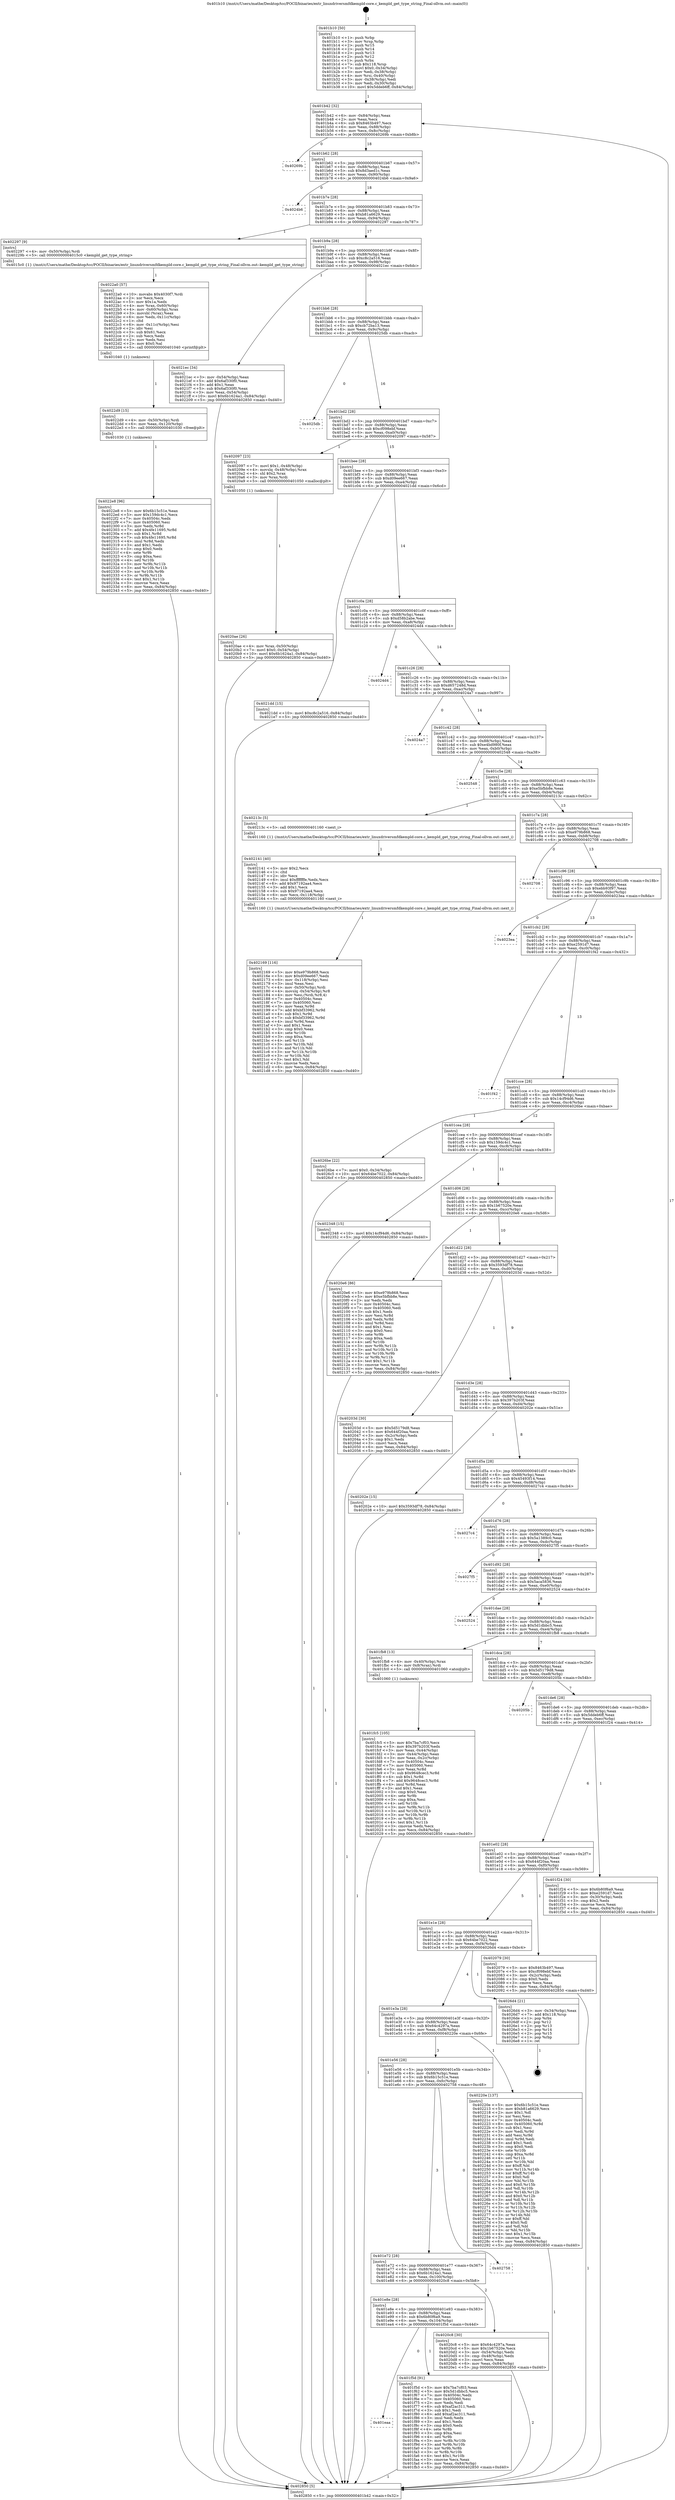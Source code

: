 digraph "0x401b10" {
  label = "0x401b10 (/mnt/c/Users/mathe/Desktop/tcc/POCII/binaries/extr_linuxdriversmfdkempld-core.c_kempld_get_type_string_Final-ollvm.out::main(0))"
  labelloc = "t"
  node[shape=record]

  Entry [label="",width=0.3,height=0.3,shape=circle,fillcolor=black,style=filled]
  "0x401b42" [label="{
     0x401b42 [32]\l
     | [instrs]\l
     &nbsp;&nbsp;0x401b42 \<+6\>: mov -0x84(%rbp),%eax\l
     &nbsp;&nbsp;0x401b48 \<+2\>: mov %eax,%ecx\l
     &nbsp;&nbsp;0x401b4a \<+6\>: sub $0x8463b497,%ecx\l
     &nbsp;&nbsp;0x401b50 \<+6\>: mov %eax,-0x88(%rbp)\l
     &nbsp;&nbsp;0x401b56 \<+6\>: mov %ecx,-0x8c(%rbp)\l
     &nbsp;&nbsp;0x401b5c \<+6\>: je 000000000040269b \<main+0xb8b\>\l
  }"]
  "0x40269b" [label="{
     0x40269b\l
  }", style=dashed]
  "0x401b62" [label="{
     0x401b62 [28]\l
     | [instrs]\l
     &nbsp;&nbsp;0x401b62 \<+5\>: jmp 0000000000401b67 \<main+0x57\>\l
     &nbsp;&nbsp;0x401b67 \<+6\>: mov -0x88(%rbp),%eax\l
     &nbsp;&nbsp;0x401b6d \<+5\>: sub $0x8d3aed1c,%eax\l
     &nbsp;&nbsp;0x401b72 \<+6\>: mov %eax,-0x90(%rbp)\l
     &nbsp;&nbsp;0x401b78 \<+6\>: je 00000000004024b6 \<main+0x9a6\>\l
  }"]
  Exit [label="",width=0.3,height=0.3,shape=circle,fillcolor=black,style=filled,peripheries=2]
  "0x4024b6" [label="{
     0x4024b6\l
  }", style=dashed]
  "0x401b7e" [label="{
     0x401b7e [28]\l
     | [instrs]\l
     &nbsp;&nbsp;0x401b7e \<+5\>: jmp 0000000000401b83 \<main+0x73\>\l
     &nbsp;&nbsp;0x401b83 \<+6\>: mov -0x88(%rbp),%eax\l
     &nbsp;&nbsp;0x401b89 \<+5\>: sub $0xb81a6629,%eax\l
     &nbsp;&nbsp;0x401b8e \<+6\>: mov %eax,-0x94(%rbp)\l
     &nbsp;&nbsp;0x401b94 \<+6\>: je 0000000000402297 \<main+0x787\>\l
  }"]
  "0x4022e8" [label="{
     0x4022e8 [96]\l
     | [instrs]\l
     &nbsp;&nbsp;0x4022e8 \<+5\>: mov $0x6b15c51e,%eax\l
     &nbsp;&nbsp;0x4022ed \<+5\>: mov $0x159dc4c1,%ecx\l
     &nbsp;&nbsp;0x4022f2 \<+7\>: mov 0x40504c,%edx\l
     &nbsp;&nbsp;0x4022f9 \<+7\>: mov 0x405060,%esi\l
     &nbsp;&nbsp;0x402300 \<+3\>: mov %edx,%r8d\l
     &nbsp;&nbsp;0x402303 \<+7\>: add $0x4fe11695,%r8d\l
     &nbsp;&nbsp;0x40230a \<+4\>: sub $0x1,%r8d\l
     &nbsp;&nbsp;0x40230e \<+7\>: sub $0x4fe11695,%r8d\l
     &nbsp;&nbsp;0x402315 \<+4\>: imul %r8d,%edx\l
     &nbsp;&nbsp;0x402319 \<+3\>: and $0x1,%edx\l
     &nbsp;&nbsp;0x40231c \<+3\>: cmp $0x0,%edx\l
     &nbsp;&nbsp;0x40231f \<+4\>: sete %r9b\l
     &nbsp;&nbsp;0x402323 \<+3\>: cmp $0xa,%esi\l
     &nbsp;&nbsp;0x402326 \<+4\>: setl %r10b\l
     &nbsp;&nbsp;0x40232a \<+3\>: mov %r9b,%r11b\l
     &nbsp;&nbsp;0x40232d \<+3\>: and %r10b,%r11b\l
     &nbsp;&nbsp;0x402330 \<+3\>: xor %r10b,%r9b\l
     &nbsp;&nbsp;0x402333 \<+3\>: or %r9b,%r11b\l
     &nbsp;&nbsp;0x402336 \<+4\>: test $0x1,%r11b\l
     &nbsp;&nbsp;0x40233a \<+3\>: cmovne %ecx,%eax\l
     &nbsp;&nbsp;0x40233d \<+6\>: mov %eax,-0x84(%rbp)\l
     &nbsp;&nbsp;0x402343 \<+5\>: jmp 0000000000402850 \<main+0xd40\>\l
  }"]
  "0x402297" [label="{
     0x402297 [9]\l
     | [instrs]\l
     &nbsp;&nbsp;0x402297 \<+4\>: mov -0x50(%rbp),%rdi\l
     &nbsp;&nbsp;0x40229b \<+5\>: call 00000000004015c0 \<kempld_get_type_string\>\l
     | [calls]\l
     &nbsp;&nbsp;0x4015c0 \{1\} (/mnt/c/Users/mathe/Desktop/tcc/POCII/binaries/extr_linuxdriversmfdkempld-core.c_kempld_get_type_string_Final-ollvm.out::kempld_get_type_string)\l
  }"]
  "0x401b9a" [label="{
     0x401b9a [28]\l
     | [instrs]\l
     &nbsp;&nbsp;0x401b9a \<+5\>: jmp 0000000000401b9f \<main+0x8f\>\l
     &nbsp;&nbsp;0x401b9f \<+6\>: mov -0x88(%rbp),%eax\l
     &nbsp;&nbsp;0x401ba5 \<+5\>: sub $0xc8c2a516,%eax\l
     &nbsp;&nbsp;0x401baa \<+6\>: mov %eax,-0x98(%rbp)\l
     &nbsp;&nbsp;0x401bb0 \<+6\>: je 00000000004021ec \<main+0x6dc\>\l
  }"]
  "0x4022d9" [label="{
     0x4022d9 [15]\l
     | [instrs]\l
     &nbsp;&nbsp;0x4022d9 \<+4\>: mov -0x50(%rbp),%rdi\l
     &nbsp;&nbsp;0x4022dd \<+6\>: mov %eax,-0x120(%rbp)\l
     &nbsp;&nbsp;0x4022e3 \<+5\>: call 0000000000401030 \<free@plt\>\l
     | [calls]\l
     &nbsp;&nbsp;0x401030 \{1\} (unknown)\l
  }"]
  "0x4021ec" [label="{
     0x4021ec [34]\l
     | [instrs]\l
     &nbsp;&nbsp;0x4021ec \<+3\>: mov -0x54(%rbp),%eax\l
     &nbsp;&nbsp;0x4021ef \<+5\>: add $0x6af330f0,%eax\l
     &nbsp;&nbsp;0x4021f4 \<+3\>: add $0x1,%eax\l
     &nbsp;&nbsp;0x4021f7 \<+5\>: sub $0x6af330f0,%eax\l
     &nbsp;&nbsp;0x4021fc \<+3\>: mov %eax,-0x54(%rbp)\l
     &nbsp;&nbsp;0x4021ff \<+10\>: movl $0x6b1624a1,-0x84(%rbp)\l
     &nbsp;&nbsp;0x402209 \<+5\>: jmp 0000000000402850 \<main+0xd40\>\l
  }"]
  "0x401bb6" [label="{
     0x401bb6 [28]\l
     | [instrs]\l
     &nbsp;&nbsp;0x401bb6 \<+5\>: jmp 0000000000401bbb \<main+0xab\>\l
     &nbsp;&nbsp;0x401bbb \<+6\>: mov -0x88(%rbp),%eax\l
     &nbsp;&nbsp;0x401bc1 \<+5\>: sub $0xcb72ba13,%eax\l
     &nbsp;&nbsp;0x401bc6 \<+6\>: mov %eax,-0x9c(%rbp)\l
     &nbsp;&nbsp;0x401bcc \<+6\>: je 00000000004025db \<main+0xacb\>\l
  }"]
  "0x4022a0" [label="{
     0x4022a0 [57]\l
     | [instrs]\l
     &nbsp;&nbsp;0x4022a0 \<+10\>: movabs $0x4030f7,%rdi\l
     &nbsp;&nbsp;0x4022aa \<+2\>: xor %ecx,%ecx\l
     &nbsp;&nbsp;0x4022ac \<+5\>: mov $0x1a,%edx\l
     &nbsp;&nbsp;0x4022b1 \<+4\>: mov %rax,-0x60(%rbp)\l
     &nbsp;&nbsp;0x4022b5 \<+4\>: mov -0x60(%rbp),%rax\l
     &nbsp;&nbsp;0x4022b9 \<+3\>: movsbl (%rax),%eax\l
     &nbsp;&nbsp;0x4022bc \<+6\>: mov %edx,-0x11c(%rbp)\l
     &nbsp;&nbsp;0x4022c2 \<+1\>: cltd\l
     &nbsp;&nbsp;0x4022c3 \<+6\>: mov -0x11c(%rbp),%esi\l
     &nbsp;&nbsp;0x4022c9 \<+2\>: idiv %esi\l
     &nbsp;&nbsp;0x4022cb \<+3\>: sub $0x61,%ecx\l
     &nbsp;&nbsp;0x4022ce \<+2\>: sub %ecx,%edx\l
     &nbsp;&nbsp;0x4022d0 \<+2\>: mov %edx,%esi\l
     &nbsp;&nbsp;0x4022d2 \<+2\>: mov $0x0,%al\l
     &nbsp;&nbsp;0x4022d4 \<+5\>: call 0000000000401040 \<printf@plt\>\l
     | [calls]\l
     &nbsp;&nbsp;0x401040 \{1\} (unknown)\l
  }"]
  "0x4025db" [label="{
     0x4025db\l
  }", style=dashed]
  "0x401bd2" [label="{
     0x401bd2 [28]\l
     | [instrs]\l
     &nbsp;&nbsp;0x401bd2 \<+5\>: jmp 0000000000401bd7 \<main+0xc7\>\l
     &nbsp;&nbsp;0x401bd7 \<+6\>: mov -0x88(%rbp),%eax\l
     &nbsp;&nbsp;0x401bdd \<+5\>: sub $0xcf098ebf,%eax\l
     &nbsp;&nbsp;0x401be2 \<+6\>: mov %eax,-0xa0(%rbp)\l
     &nbsp;&nbsp;0x401be8 \<+6\>: je 0000000000402097 \<main+0x587\>\l
  }"]
  "0x402169" [label="{
     0x402169 [116]\l
     | [instrs]\l
     &nbsp;&nbsp;0x402169 \<+5\>: mov $0xe979b868,%ecx\l
     &nbsp;&nbsp;0x40216e \<+5\>: mov $0xd09ee667,%edx\l
     &nbsp;&nbsp;0x402173 \<+6\>: mov -0x118(%rbp),%esi\l
     &nbsp;&nbsp;0x402179 \<+3\>: imul %eax,%esi\l
     &nbsp;&nbsp;0x40217c \<+4\>: mov -0x50(%rbp),%rdi\l
     &nbsp;&nbsp;0x402180 \<+4\>: movslq -0x54(%rbp),%r8\l
     &nbsp;&nbsp;0x402184 \<+4\>: mov %esi,(%rdi,%r8,4)\l
     &nbsp;&nbsp;0x402188 \<+7\>: mov 0x40504c,%eax\l
     &nbsp;&nbsp;0x40218f \<+7\>: mov 0x405060,%esi\l
     &nbsp;&nbsp;0x402196 \<+3\>: mov %eax,%r9d\l
     &nbsp;&nbsp;0x402199 \<+7\>: add $0xbf33962,%r9d\l
     &nbsp;&nbsp;0x4021a0 \<+4\>: sub $0x1,%r9d\l
     &nbsp;&nbsp;0x4021a4 \<+7\>: sub $0xbf33962,%r9d\l
     &nbsp;&nbsp;0x4021ab \<+4\>: imul %r9d,%eax\l
     &nbsp;&nbsp;0x4021af \<+3\>: and $0x1,%eax\l
     &nbsp;&nbsp;0x4021b2 \<+3\>: cmp $0x0,%eax\l
     &nbsp;&nbsp;0x4021b5 \<+4\>: sete %r10b\l
     &nbsp;&nbsp;0x4021b9 \<+3\>: cmp $0xa,%esi\l
     &nbsp;&nbsp;0x4021bc \<+4\>: setl %r11b\l
     &nbsp;&nbsp;0x4021c0 \<+3\>: mov %r10b,%bl\l
     &nbsp;&nbsp;0x4021c3 \<+3\>: and %r11b,%bl\l
     &nbsp;&nbsp;0x4021c6 \<+3\>: xor %r11b,%r10b\l
     &nbsp;&nbsp;0x4021c9 \<+3\>: or %r10b,%bl\l
     &nbsp;&nbsp;0x4021cc \<+3\>: test $0x1,%bl\l
     &nbsp;&nbsp;0x4021cf \<+3\>: cmovne %edx,%ecx\l
     &nbsp;&nbsp;0x4021d2 \<+6\>: mov %ecx,-0x84(%rbp)\l
     &nbsp;&nbsp;0x4021d8 \<+5\>: jmp 0000000000402850 \<main+0xd40\>\l
  }"]
  "0x402097" [label="{
     0x402097 [23]\l
     | [instrs]\l
     &nbsp;&nbsp;0x402097 \<+7\>: movl $0x1,-0x48(%rbp)\l
     &nbsp;&nbsp;0x40209e \<+4\>: movslq -0x48(%rbp),%rax\l
     &nbsp;&nbsp;0x4020a2 \<+4\>: shl $0x2,%rax\l
     &nbsp;&nbsp;0x4020a6 \<+3\>: mov %rax,%rdi\l
     &nbsp;&nbsp;0x4020a9 \<+5\>: call 0000000000401050 \<malloc@plt\>\l
     | [calls]\l
     &nbsp;&nbsp;0x401050 \{1\} (unknown)\l
  }"]
  "0x401bee" [label="{
     0x401bee [28]\l
     | [instrs]\l
     &nbsp;&nbsp;0x401bee \<+5\>: jmp 0000000000401bf3 \<main+0xe3\>\l
     &nbsp;&nbsp;0x401bf3 \<+6\>: mov -0x88(%rbp),%eax\l
     &nbsp;&nbsp;0x401bf9 \<+5\>: sub $0xd09ee667,%eax\l
     &nbsp;&nbsp;0x401bfe \<+6\>: mov %eax,-0xa4(%rbp)\l
     &nbsp;&nbsp;0x401c04 \<+6\>: je 00000000004021dd \<main+0x6cd\>\l
  }"]
  "0x402141" [label="{
     0x402141 [40]\l
     | [instrs]\l
     &nbsp;&nbsp;0x402141 \<+5\>: mov $0x2,%ecx\l
     &nbsp;&nbsp;0x402146 \<+1\>: cltd\l
     &nbsp;&nbsp;0x402147 \<+2\>: idiv %ecx\l
     &nbsp;&nbsp;0x402149 \<+6\>: imul $0xfffffffe,%edx,%ecx\l
     &nbsp;&nbsp;0x40214f \<+6\>: add $0x97192aa4,%ecx\l
     &nbsp;&nbsp;0x402155 \<+3\>: add $0x1,%ecx\l
     &nbsp;&nbsp;0x402158 \<+6\>: sub $0x97192aa4,%ecx\l
     &nbsp;&nbsp;0x40215e \<+6\>: mov %ecx,-0x118(%rbp)\l
     &nbsp;&nbsp;0x402164 \<+5\>: call 0000000000401160 \<next_i\>\l
     | [calls]\l
     &nbsp;&nbsp;0x401160 \{1\} (/mnt/c/Users/mathe/Desktop/tcc/POCII/binaries/extr_linuxdriversmfdkempld-core.c_kempld_get_type_string_Final-ollvm.out::next_i)\l
  }"]
  "0x4021dd" [label="{
     0x4021dd [15]\l
     | [instrs]\l
     &nbsp;&nbsp;0x4021dd \<+10\>: movl $0xc8c2a516,-0x84(%rbp)\l
     &nbsp;&nbsp;0x4021e7 \<+5\>: jmp 0000000000402850 \<main+0xd40\>\l
  }"]
  "0x401c0a" [label="{
     0x401c0a [28]\l
     | [instrs]\l
     &nbsp;&nbsp;0x401c0a \<+5\>: jmp 0000000000401c0f \<main+0xff\>\l
     &nbsp;&nbsp;0x401c0f \<+6\>: mov -0x88(%rbp),%eax\l
     &nbsp;&nbsp;0x401c15 \<+5\>: sub $0xd58b2abe,%eax\l
     &nbsp;&nbsp;0x401c1a \<+6\>: mov %eax,-0xa8(%rbp)\l
     &nbsp;&nbsp;0x401c20 \<+6\>: je 00000000004024d4 \<main+0x9c4\>\l
  }"]
  "0x4020ae" [label="{
     0x4020ae [26]\l
     | [instrs]\l
     &nbsp;&nbsp;0x4020ae \<+4\>: mov %rax,-0x50(%rbp)\l
     &nbsp;&nbsp;0x4020b2 \<+7\>: movl $0x0,-0x54(%rbp)\l
     &nbsp;&nbsp;0x4020b9 \<+10\>: movl $0x6b1624a1,-0x84(%rbp)\l
     &nbsp;&nbsp;0x4020c3 \<+5\>: jmp 0000000000402850 \<main+0xd40\>\l
  }"]
  "0x4024d4" [label="{
     0x4024d4\l
  }", style=dashed]
  "0x401c26" [label="{
     0x401c26 [28]\l
     | [instrs]\l
     &nbsp;&nbsp;0x401c26 \<+5\>: jmp 0000000000401c2b \<main+0x11b\>\l
     &nbsp;&nbsp;0x401c2b \<+6\>: mov -0x88(%rbp),%eax\l
     &nbsp;&nbsp;0x401c31 \<+5\>: sub $0xd657248d,%eax\l
     &nbsp;&nbsp;0x401c36 \<+6\>: mov %eax,-0xac(%rbp)\l
     &nbsp;&nbsp;0x401c3c \<+6\>: je 00000000004024a7 \<main+0x997\>\l
  }"]
  "0x401fc5" [label="{
     0x401fc5 [105]\l
     | [instrs]\l
     &nbsp;&nbsp;0x401fc5 \<+5\>: mov $0x7ba7cf03,%ecx\l
     &nbsp;&nbsp;0x401fca \<+5\>: mov $0x397b203f,%edx\l
     &nbsp;&nbsp;0x401fcf \<+3\>: mov %eax,-0x44(%rbp)\l
     &nbsp;&nbsp;0x401fd2 \<+3\>: mov -0x44(%rbp),%eax\l
     &nbsp;&nbsp;0x401fd5 \<+3\>: mov %eax,-0x2c(%rbp)\l
     &nbsp;&nbsp;0x401fd8 \<+7\>: mov 0x40504c,%eax\l
     &nbsp;&nbsp;0x401fdf \<+7\>: mov 0x405060,%esi\l
     &nbsp;&nbsp;0x401fe6 \<+3\>: mov %eax,%r8d\l
     &nbsp;&nbsp;0x401fe9 \<+7\>: sub $0x9648cec3,%r8d\l
     &nbsp;&nbsp;0x401ff0 \<+4\>: sub $0x1,%r8d\l
     &nbsp;&nbsp;0x401ff4 \<+7\>: add $0x9648cec3,%r8d\l
     &nbsp;&nbsp;0x401ffb \<+4\>: imul %r8d,%eax\l
     &nbsp;&nbsp;0x401fff \<+3\>: and $0x1,%eax\l
     &nbsp;&nbsp;0x402002 \<+3\>: cmp $0x0,%eax\l
     &nbsp;&nbsp;0x402005 \<+4\>: sete %r9b\l
     &nbsp;&nbsp;0x402009 \<+3\>: cmp $0xa,%esi\l
     &nbsp;&nbsp;0x40200c \<+4\>: setl %r10b\l
     &nbsp;&nbsp;0x402010 \<+3\>: mov %r9b,%r11b\l
     &nbsp;&nbsp;0x402013 \<+3\>: and %r10b,%r11b\l
     &nbsp;&nbsp;0x402016 \<+3\>: xor %r10b,%r9b\l
     &nbsp;&nbsp;0x402019 \<+3\>: or %r9b,%r11b\l
     &nbsp;&nbsp;0x40201c \<+4\>: test $0x1,%r11b\l
     &nbsp;&nbsp;0x402020 \<+3\>: cmovne %edx,%ecx\l
     &nbsp;&nbsp;0x402023 \<+6\>: mov %ecx,-0x84(%rbp)\l
     &nbsp;&nbsp;0x402029 \<+5\>: jmp 0000000000402850 \<main+0xd40\>\l
  }"]
  "0x4024a7" [label="{
     0x4024a7\l
  }", style=dashed]
  "0x401c42" [label="{
     0x401c42 [28]\l
     | [instrs]\l
     &nbsp;&nbsp;0x401c42 \<+5\>: jmp 0000000000401c47 \<main+0x137\>\l
     &nbsp;&nbsp;0x401c47 \<+6\>: mov -0x88(%rbp),%eax\l
     &nbsp;&nbsp;0x401c4d \<+5\>: sub $0xe4bd980f,%eax\l
     &nbsp;&nbsp;0x401c52 \<+6\>: mov %eax,-0xb0(%rbp)\l
     &nbsp;&nbsp;0x401c58 \<+6\>: je 0000000000402548 \<main+0xa38\>\l
  }"]
  "0x401eaa" [label="{
     0x401eaa\l
  }", style=dashed]
  "0x402548" [label="{
     0x402548\l
  }", style=dashed]
  "0x401c5e" [label="{
     0x401c5e [28]\l
     | [instrs]\l
     &nbsp;&nbsp;0x401c5e \<+5\>: jmp 0000000000401c63 \<main+0x153\>\l
     &nbsp;&nbsp;0x401c63 \<+6\>: mov -0x88(%rbp),%eax\l
     &nbsp;&nbsp;0x401c69 \<+5\>: sub $0xe5bfbb8e,%eax\l
     &nbsp;&nbsp;0x401c6e \<+6\>: mov %eax,-0xb4(%rbp)\l
     &nbsp;&nbsp;0x401c74 \<+6\>: je 000000000040213c \<main+0x62c\>\l
  }"]
  "0x401f5d" [label="{
     0x401f5d [91]\l
     | [instrs]\l
     &nbsp;&nbsp;0x401f5d \<+5\>: mov $0x7ba7cf03,%eax\l
     &nbsp;&nbsp;0x401f62 \<+5\>: mov $0x5d1dbbc5,%ecx\l
     &nbsp;&nbsp;0x401f67 \<+7\>: mov 0x40504c,%edx\l
     &nbsp;&nbsp;0x401f6e \<+7\>: mov 0x405060,%esi\l
     &nbsp;&nbsp;0x401f75 \<+2\>: mov %edx,%edi\l
     &nbsp;&nbsp;0x401f77 \<+6\>: sub $0xaf2ac311,%edi\l
     &nbsp;&nbsp;0x401f7d \<+3\>: sub $0x1,%edi\l
     &nbsp;&nbsp;0x401f80 \<+6\>: add $0xaf2ac311,%edi\l
     &nbsp;&nbsp;0x401f86 \<+3\>: imul %edi,%edx\l
     &nbsp;&nbsp;0x401f89 \<+3\>: and $0x1,%edx\l
     &nbsp;&nbsp;0x401f8c \<+3\>: cmp $0x0,%edx\l
     &nbsp;&nbsp;0x401f8f \<+4\>: sete %r8b\l
     &nbsp;&nbsp;0x401f93 \<+3\>: cmp $0xa,%esi\l
     &nbsp;&nbsp;0x401f96 \<+4\>: setl %r9b\l
     &nbsp;&nbsp;0x401f9a \<+3\>: mov %r8b,%r10b\l
     &nbsp;&nbsp;0x401f9d \<+3\>: and %r9b,%r10b\l
     &nbsp;&nbsp;0x401fa0 \<+3\>: xor %r9b,%r8b\l
     &nbsp;&nbsp;0x401fa3 \<+3\>: or %r8b,%r10b\l
     &nbsp;&nbsp;0x401fa6 \<+4\>: test $0x1,%r10b\l
     &nbsp;&nbsp;0x401faa \<+3\>: cmovne %ecx,%eax\l
     &nbsp;&nbsp;0x401fad \<+6\>: mov %eax,-0x84(%rbp)\l
     &nbsp;&nbsp;0x401fb3 \<+5\>: jmp 0000000000402850 \<main+0xd40\>\l
  }"]
  "0x40213c" [label="{
     0x40213c [5]\l
     | [instrs]\l
     &nbsp;&nbsp;0x40213c \<+5\>: call 0000000000401160 \<next_i\>\l
     | [calls]\l
     &nbsp;&nbsp;0x401160 \{1\} (/mnt/c/Users/mathe/Desktop/tcc/POCII/binaries/extr_linuxdriversmfdkempld-core.c_kempld_get_type_string_Final-ollvm.out::next_i)\l
  }"]
  "0x401c7a" [label="{
     0x401c7a [28]\l
     | [instrs]\l
     &nbsp;&nbsp;0x401c7a \<+5\>: jmp 0000000000401c7f \<main+0x16f\>\l
     &nbsp;&nbsp;0x401c7f \<+6\>: mov -0x88(%rbp),%eax\l
     &nbsp;&nbsp;0x401c85 \<+5\>: sub $0xe979b868,%eax\l
     &nbsp;&nbsp;0x401c8a \<+6\>: mov %eax,-0xb8(%rbp)\l
     &nbsp;&nbsp;0x401c90 \<+6\>: je 0000000000402708 \<main+0xbf8\>\l
  }"]
  "0x401e8e" [label="{
     0x401e8e [28]\l
     | [instrs]\l
     &nbsp;&nbsp;0x401e8e \<+5\>: jmp 0000000000401e93 \<main+0x383\>\l
     &nbsp;&nbsp;0x401e93 \<+6\>: mov -0x88(%rbp),%eax\l
     &nbsp;&nbsp;0x401e99 \<+5\>: sub $0x6b80f6a9,%eax\l
     &nbsp;&nbsp;0x401e9e \<+6\>: mov %eax,-0x104(%rbp)\l
     &nbsp;&nbsp;0x401ea4 \<+6\>: je 0000000000401f5d \<main+0x44d\>\l
  }"]
  "0x402708" [label="{
     0x402708\l
  }", style=dashed]
  "0x401c96" [label="{
     0x401c96 [28]\l
     | [instrs]\l
     &nbsp;&nbsp;0x401c96 \<+5\>: jmp 0000000000401c9b \<main+0x18b\>\l
     &nbsp;&nbsp;0x401c9b \<+6\>: mov -0x88(%rbp),%eax\l
     &nbsp;&nbsp;0x401ca1 \<+5\>: sub $0xebb93f97,%eax\l
     &nbsp;&nbsp;0x401ca6 \<+6\>: mov %eax,-0xbc(%rbp)\l
     &nbsp;&nbsp;0x401cac \<+6\>: je 00000000004023ea \<main+0x8da\>\l
  }"]
  "0x4020c8" [label="{
     0x4020c8 [30]\l
     | [instrs]\l
     &nbsp;&nbsp;0x4020c8 \<+5\>: mov $0x64c4297a,%eax\l
     &nbsp;&nbsp;0x4020cd \<+5\>: mov $0x1b67520e,%ecx\l
     &nbsp;&nbsp;0x4020d2 \<+3\>: mov -0x54(%rbp),%edx\l
     &nbsp;&nbsp;0x4020d5 \<+3\>: cmp -0x48(%rbp),%edx\l
     &nbsp;&nbsp;0x4020d8 \<+3\>: cmovl %ecx,%eax\l
     &nbsp;&nbsp;0x4020db \<+6\>: mov %eax,-0x84(%rbp)\l
     &nbsp;&nbsp;0x4020e1 \<+5\>: jmp 0000000000402850 \<main+0xd40\>\l
  }"]
  "0x4023ea" [label="{
     0x4023ea\l
  }", style=dashed]
  "0x401cb2" [label="{
     0x401cb2 [28]\l
     | [instrs]\l
     &nbsp;&nbsp;0x401cb2 \<+5\>: jmp 0000000000401cb7 \<main+0x1a7\>\l
     &nbsp;&nbsp;0x401cb7 \<+6\>: mov -0x88(%rbp),%eax\l
     &nbsp;&nbsp;0x401cbd \<+5\>: sub $0xe2591d7,%eax\l
     &nbsp;&nbsp;0x401cc2 \<+6\>: mov %eax,-0xc0(%rbp)\l
     &nbsp;&nbsp;0x401cc8 \<+6\>: je 0000000000401f42 \<main+0x432\>\l
  }"]
  "0x401e72" [label="{
     0x401e72 [28]\l
     | [instrs]\l
     &nbsp;&nbsp;0x401e72 \<+5\>: jmp 0000000000401e77 \<main+0x367\>\l
     &nbsp;&nbsp;0x401e77 \<+6\>: mov -0x88(%rbp),%eax\l
     &nbsp;&nbsp;0x401e7d \<+5\>: sub $0x6b1624a1,%eax\l
     &nbsp;&nbsp;0x401e82 \<+6\>: mov %eax,-0x100(%rbp)\l
     &nbsp;&nbsp;0x401e88 \<+6\>: je 00000000004020c8 \<main+0x5b8\>\l
  }"]
  "0x401f42" [label="{
     0x401f42\l
  }", style=dashed]
  "0x401cce" [label="{
     0x401cce [28]\l
     | [instrs]\l
     &nbsp;&nbsp;0x401cce \<+5\>: jmp 0000000000401cd3 \<main+0x1c3\>\l
     &nbsp;&nbsp;0x401cd3 \<+6\>: mov -0x88(%rbp),%eax\l
     &nbsp;&nbsp;0x401cd9 \<+5\>: sub $0x14cf94d6,%eax\l
     &nbsp;&nbsp;0x401cde \<+6\>: mov %eax,-0xc4(%rbp)\l
     &nbsp;&nbsp;0x401ce4 \<+6\>: je 00000000004026be \<main+0xbae\>\l
  }"]
  "0x402758" [label="{
     0x402758\l
  }", style=dashed]
  "0x4026be" [label="{
     0x4026be [22]\l
     | [instrs]\l
     &nbsp;&nbsp;0x4026be \<+7\>: movl $0x0,-0x34(%rbp)\l
     &nbsp;&nbsp;0x4026c5 \<+10\>: movl $0x64be7022,-0x84(%rbp)\l
     &nbsp;&nbsp;0x4026cf \<+5\>: jmp 0000000000402850 \<main+0xd40\>\l
  }"]
  "0x401cea" [label="{
     0x401cea [28]\l
     | [instrs]\l
     &nbsp;&nbsp;0x401cea \<+5\>: jmp 0000000000401cef \<main+0x1df\>\l
     &nbsp;&nbsp;0x401cef \<+6\>: mov -0x88(%rbp),%eax\l
     &nbsp;&nbsp;0x401cf5 \<+5\>: sub $0x159dc4c1,%eax\l
     &nbsp;&nbsp;0x401cfa \<+6\>: mov %eax,-0xc8(%rbp)\l
     &nbsp;&nbsp;0x401d00 \<+6\>: je 0000000000402348 \<main+0x838\>\l
  }"]
  "0x401e56" [label="{
     0x401e56 [28]\l
     | [instrs]\l
     &nbsp;&nbsp;0x401e56 \<+5\>: jmp 0000000000401e5b \<main+0x34b\>\l
     &nbsp;&nbsp;0x401e5b \<+6\>: mov -0x88(%rbp),%eax\l
     &nbsp;&nbsp;0x401e61 \<+5\>: sub $0x6b15c51e,%eax\l
     &nbsp;&nbsp;0x401e66 \<+6\>: mov %eax,-0xfc(%rbp)\l
     &nbsp;&nbsp;0x401e6c \<+6\>: je 0000000000402758 \<main+0xc48\>\l
  }"]
  "0x402348" [label="{
     0x402348 [15]\l
     | [instrs]\l
     &nbsp;&nbsp;0x402348 \<+10\>: movl $0x14cf94d6,-0x84(%rbp)\l
     &nbsp;&nbsp;0x402352 \<+5\>: jmp 0000000000402850 \<main+0xd40\>\l
  }"]
  "0x401d06" [label="{
     0x401d06 [28]\l
     | [instrs]\l
     &nbsp;&nbsp;0x401d06 \<+5\>: jmp 0000000000401d0b \<main+0x1fb\>\l
     &nbsp;&nbsp;0x401d0b \<+6\>: mov -0x88(%rbp),%eax\l
     &nbsp;&nbsp;0x401d11 \<+5\>: sub $0x1b67520e,%eax\l
     &nbsp;&nbsp;0x401d16 \<+6\>: mov %eax,-0xcc(%rbp)\l
     &nbsp;&nbsp;0x401d1c \<+6\>: je 00000000004020e6 \<main+0x5d6\>\l
  }"]
  "0x40220e" [label="{
     0x40220e [137]\l
     | [instrs]\l
     &nbsp;&nbsp;0x40220e \<+5\>: mov $0x6b15c51e,%eax\l
     &nbsp;&nbsp;0x402213 \<+5\>: mov $0xb81a6629,%ecx\l
     &nbsp;&nbsp;0x402218 \<+2\>: mov $0x1,%dl\l
     &nbsp;&nbsp;0x40221a \<+2\>: xor %esi,%esi\l
     &nbsp;&nbsp;0x40221c \<+7\>: mov 0x40504c,%edi\l
     &nbsp;&nbsp;0x402223 \<+8\>: mov 0x405060,%r8d\l
     &nbsp;&nbsp;0x40222b \<+3\>: sub $0x1,%esi\l
     &nbsp;&nbsp;0x40222e \<+3\>: mov %edi,%r9d\l
     &nbsp;&nbsp;0x402231 \<+3\>: add %esi,%r9d\l
     &nbsp;&nbsp;0x402234 \<+4\>: imul %r9d,%edi\l
     &nbsp;&nbsp;0x402238 \<+3\>: and $0x1,%edi\l
     &nbsp;&nbsp;0x40223b \<+3\>: cmp $0x0,%edi\l
     &nbsp;&nbsp;0x40223e \<+4\>: sete %r10b\l
     &nbsp;&nbsp;0x402242 \<+4\>: cmp $0xa,%r8d\l
     &nbsp;&nbsp;0x402246 \<+4\>: setl %r11b\l
     &nbsp;&nbsp;0x40224a \<+3\>: mov %r10b,%bl\l
     &nbsp;&nbsp;0x40224d \<+3\>: xor $0xff,%bl\l
     &nbsp;&nbsp;0x402250 \<+3\>: mov %r11b,%r14b\l
     &nbsp;&nbsp;0x402253 \<+4\>: xor $0xff,%r14b\l
     &nbsp;&nbsp;0x402257 \<+3\>: xor $0x0,%dl\l
     &nbsp;&nbsp;0x40225a \<+3\>: mov %bl,%r15b\l
     &nbsp;&nbsp;0x40225d \<+4\>: and $0x0,%r15b\l
     &nbsp;&nbsp;0x402261 \<+3\>: and %dl,%r10b\l
     &nbsp;&nbsp;0x402264 \<+3\>: mov %r14b,%r12b\l
     &nbsp;&nbsp;0x402267 \<+4\>: and $0x0,%r12b\l
     &nbsp;&nbsp;0x40226b \<+3\>: and %dl,%r11b\l
     &nbsp;&nbsp;0x40226e \<+3\>: or %r10b,%r15b\l
     &nbsp;&nbsp;0x402271 \<+3\>: or %r11b,%r12b\l
     &nbsp;&nbsp;0x402274 \<+3\>: xor %r12b,%r15b\l
     &nbsp;&nbsp;0x402277 \<+3\>: or %r14b,%bl\l
     &nbsp;&nbsp;0x40227a \<+3\>: xor $0xff,%bl\l
     &nbsp;&nbsp;0x40227d \<+3\>: or $0x0,%dl\l
     &nbsp;&nbsp;0x402280 \<+2\>: and %dl,%bl\l
     &nbsp;&nbsp;0x402282 \<+3\>: or %bl,%r15b\l
     &nbsp;&nbsp;0x402285 \<+4\>: test $0x1,%r15b\l
     &nbsp;&nbsp;0x402289 \<+3\>: cmovne %ecx,%eax\l
     &nbsp;&nbsp;0x40228c \<+6\>: mov %eax,-0x84(%rbp)\l
     &nbsp;&nbsp;0x402292 \<+5\>: jmp 0000000000402850 \<main+0xd40\>\l
  }"]
  "0x4020e6" [label="{
     0x4020e6 [86]\l
     | [instrs]\l
     &nbsp;&nbsp;0x4020e6 \<+5\>: mov $0xe979b868,%eax\l
     &nbsp;&nbsp;0x4020eb \<+5\>: mov $0xe5bfbb8e,%ecx\l
     &nbsp;&nbsp;0x4020f0 \<+2\>: xor %edx,%edx\l
     &nbsp;&nbsp;0x4020f2 \<+7\>: mov 0x40504c,%esi\l
     &nbsp;&nbsp;0x4020f9 \<+7\>: mov 0x405060,%edi\l
     &nbsp;&nbsp;0x402100 \<+3\>: sub $0x1,%edx\l
     &nbsp;&nbsp;0x402103 \<+3\>: mov %esi,%r8d\l
     &nbsp;&nbsp;0x402106 \<+3\>: add %edx,%r8d\l
     &nbsp;&nbsp;0x402109 \<+4\>: imul %r8d,%esi\l
     &nbsp;&nbsp;0x40210d \<+3\>: and $0x1,%esi\l
     &nbsp;&nbsp;0x402110 \<+3\>: cmp $0x0,%esi\l
     &nbsp;&nbsp;0x402113 \<+4\>: sete %r9b\l
     &nbsp;&nbsp;0x402117 \<+3\>: cmp $0xa,%edi\l
     &nbsp;&nbsp;0x40211a \<+4\>: setl %r10b\l
     &nbsp;&nbsp;0x40211e \<+3\>: mov %r9b,%r11b\l
     &nbsp;&nbsp;0x402121 \<+3\>: and %r10b,%r11b\l
     &nbsp;&nbsp;0x402124 \<+3\>: xor %r10b,%r9b\l
     &nbsp;&nbsp;0x402127 \<+3\>: or %r9b,%r11b\l
     &nbsp;&nbsp;0x40212a \<+4\>: test $0x1,%r11b\l
     &nbsp;&nbsp;0x40212e \<+3\>: cmovne %ecx,%eax\l
     &nbsp;&nbsp;0x402131 \<+6\>: mov %eax,-0x84(%rbp)\l
     &nbsp;&nbsp;0x402137 \<+5\>: jmp 0000000000402850 \<main+0xd40\>\l
  }"]
  "0x401d22" [label="{
     0x401d22 [28]\l
     | [instrs]\l
     &nbsp;&nbsp;0x401d22 \<+5\>: jmp 0000000000401d27 \<main+0x217\>\l
     &nbsp;&nbsp;0x401d27 \<+6\>: mov -0x88(%rbp),%eax\l
     &nbsp;&nbsp;0x401d2d \<+5\>: sub $0x3593df78,%eax\l
     &nbsp;&nbsp;0x401d32 \<+6\>: mov %eax,-0xd0(%rbp)\l
     &nbsp;&nbsp;0x401d38 \<+6\>: je 000000000040203d \<main+0x52d\>\l
  }"]
  "0x401e3a" [label="{
     0x401e3a [28]\l
     | [instrs]\l
     &nbsp;&nbsp;0x401e3a \<+5\>: jmp 0000000000401e3f \<main+0x32f\>\l
     &nbsp;&nbsp;0x401e3f \<+6\>: mov -0x88(%rbp),%eax\l
     &nbsp;&nbsp;0x401e45 \<+5\>: sub $0x64c4297a,%eax\l
     &nbsp;&nbsp;0x401e4a \<+6\>: mov %eax,-0xf8(%rbp)\l
     &nbsp;&nbsp;0x401e50 \<+6\>: je 000000000040220e \<main+0x6fe\>\l
  }"]
  "0x40203d" [label="{
     0x40203d [30]\l
     | [instrs]\l
     &nbsp;&nbsp;0x40203d \<+5\>: mov $0x5d5179d8,%eax\l
     &nbsp;&nbsp;0x402042 \<+5\>: mov $0x644f20aa,%ecx\l
     &nbsp;&nbsp;0x402047 \<+3\>: mov -0x2c(%rbp),%edx\l
     &nbsp;&nbsp;0x40204a \<+3\>: cmp $0x1,%edx\l
     &nbsp;&nbsp;0x40204d \<+3\>: cmovl %ecx,%eax\l
     &nbsp;&nbsp;0x402050 \<+6\>: mov %eax,-0x84(%rbp)\l
     &nbsp;&nbsp;0x402056 \<+5\>: jmp 0000000000402850 \<main+0xd40\>\l
  }"]
  "0x401d3e" [label="{
     0x401d3e [28]\l
     | [instrs]\l
     &nbsp;&nbsp;0x401d3e \<+5\>: jmp 0000000000401d43 \<main+0x233\>\l
     &nbsp;&nbsp;0x401d43 \<+6\>: mov -0x88(%rbp),%eax\l
     &nbsp;&nbsp;0x401d49 \<+5\>: sub $0x397b203f,%eax\l
     &nbsp;&nbsp;0x401d4e \<+6\>: mov %eax,-0xd4(%rbp)\l
     &nbsp;&nbsp;0x401d54 \<+6\>: je 000000000040202e \<main+0x51e\>\l
  }"]
  "0x4026d4" [label="{
     0x4026d4 [21]\l
     | [instrs]\l
     &nbsp;&nbsp;0x4026d4 \<+3\>: mov -0x34(%rbp),%eax\l
     &nbsp;&nbsp;0x4026d7 \<+7\>: add $0x118,%rsp\l
     &nbsp;&nbsp;0x4026de \<+1\>: pop %rbx\l
     &nbsp;&nbsp;0x4026df \<+2\>: pop %r12\l
     &nbsp;&nbsp;0x4026e1 \<+2\>: pop %r13\l
     &nbsp;&nbsp;0x4026e3 \<+2\>: pop %r14\l
     &nbsp;&nbsp;0x4026e5 \<+2\>: pop %r15\l
     &nbsp;&nbsp;0x4026e7 \<+1\>: pop %rbp\l
     &nbsp;&nbsp;0x4026e8 \<+1\>: ret\l
  }"]
  "0x40202e" [label="{
     0x40202e [15]\l
     | [instrs]\l
     &nbsp;&nbsp;0x40202e \<+10\>: movl $0x3593df78,-0x84(%rbp)\l
     &nbsp;&nbsp;0x402038 \<+5\>: jmp 0000000000402850 \<main+0xd40\>\l
  }"]
  "0x401d5a" [label="{
     0x401d5a [28]\l
     | [instrs]\l
     &nbsp;&nbsp;0x401d5a \<+5\>: jmp 0000000000401d5f \<main+0x24f\>\l
     &nbsp;&nbsp;0x401d5f \<+6\>: mov -0x88(%rbp),%eax\l
     &nbsp;&nbsp;0x401d65 \<+5\>: sub $0x45493f14,%eax\l
     &nbsp;&nbsp;0x401d6a \<+6\>: mov %eax,-0xd8(%rbp)\l
     &nbsp;&nbsp;0x401d70 \<+6\>: je 00000000004027c4 \<main+0xcb4\>\l
  }"]
  "0x401e1e" [label="{
     0x401e1e [28]\l
     | [instrs]\l
     &nbsp;&nbsp;0x401e1e \<+5\>: jmp 0000000000401e23 \<main+0x313\>\l
     &nbsp;&nbsp;0x401e23 \<+6\>: mov -0x88(%rbp),%eax\l
     &nbsp;&nbsp;0x401e29 \<+5\>: sub $0x64be7022,%eax\l
     &nbsp;&nbsp;0x401e2e \<+6\>: mov %eax,-0xf4(%rbp)\l
     &nbsp;&nbsp;0x401e34 \<+6\>: je 00000000004026d4 \<main+0xbc4\>\l
  }"]
  "0x4027c4" [label="{
     0x4027c4\l
  }", style=dashed]
  "0x401d76" [label="{
     0x401d76 [28]\l
     | [instrs]\l
     &nbsp;&nbsp;0x401d76 \<+5\>: jmp 0000000000401d7b \<main+0x26b\>\l
     &nbsp;&nbsp;0x401d7b \<+6\>: mov -0x88(%rbp),%eax\l
     &nbsp;&nbsp;0x401d81 \<+5\>: sub $0x5a1389c0,%eax\l
     &nbsp;&nbsp;0x401d86 \<+6\>: mov %eax,-0xdc(%rbp)\l
     &nbsp;&nbsp;0x401d8c \<+6\>: je 00000000004027f5 \<main+0xce5\>\l
  }"]
  "0x402079" [label="{
     0x402079 [30]\l
     | [instrs]\l
     &nbsp;&nbsp;0x402079 \<+5\>: mov $0x8463b497,%eax\l
     &nbsp;&nbsp;0x40207e \<+5\>: mov $0xcf098ebf,%ecx\l
     &nbsp;&nbsp;0x402083 \<+3\>: mov -0x2c(%rbp),%edx\l
     &nbsp;&nbsp;0x402086 \<+3\>: cmp $0x0,%edx\l
     &nbsp;&nbsp;0x402089 \<+3\>: cmove %ecx,%eax\l
     &nbsp;&nbsp;0x40208c \<+6\>: mov %eax,-0x84(%rbp)\l
     &nbsp;&nbsp;0x402092 \<+5\>: jmp 0000000000402850 \<main+0xd40\>\l
  }"]
  "0x4027f5" [label="{
     0x4027f5\l
  }", style=dashed]
  "0x401d92" [label="{
     0x401d92 [28]\l
     | [instrs]\l
     &nbsp;&nbsp;0x401d92 \<+5\>: jmp 0000000000401d97 \<main+0x287\>\l
     &nbsp;&nbsp;0x401d97 \<+6\>: mov -0x88(%rbp),%eax\l
     &nbsp;&nbsp;0x401d9d \<+5\>: sub $0x5aca5836,%eax\l
     &nbsp;&nbsp;0x401da2 \<+6\>: mov %eax,-0xe0(%rbp)\l
     &nbsp;&nbsp;0x401da8 \<+6\>: je 0000000000402524 \<main+0xa14\>\l
  }"]
  "0x401b10" [label="{
     0x401b10 [50]\l
     | [instrs]\l
     &nbsp;&nbsp;0x401b10 \<+1\>: push %rbp\l
     &nbsp;&nbsp;0x401b11 \<+3\>: mov %rsp,%rbp\l
     &nbsp;&nbsp;0x401b14 \<+2\>: push %r15\l
     &nbsp;&nbsp;0x401b16 \<+2\>: push %r14\l
     &nbsp;&nbsp;0x401b18 \<+2\>: push %r13\l
     &nbsp;&nbsp;0x401b1a \<+2\>: push %r12\l
     &nbsp;&nbsp;0x401b1c \<+1\>: push %rbx\l
     &nbsp;&nbsp;0x401b1d \<+7\>: sub $0x118,%rsp\l
     &nbsp;&nbsp;0x401b24 \<+7\>: movl $0x0,-0x34(%rbp)\l
     &nbsp;&nbsp;0x401b2b \<+3\>: mov %edi,-0x38(%rbp)\l
     &nbsp;&nbsp;0x401b2e \<+4\>: mov %rsi,-0x40(%rbp)\l
     &nbsp;&nbsp;0x401b32 \<+3\>: mov -0x38(%rbp),%edi\l
     &nbsp;&nbsp;0x401b35 \<+3\>: mov %edi,-0x30(%rbp)\l
     &nbsp;&nbsp;0x401b38 \<+10\>: movl $0x5ddeb6ff,-0x84(%rbp)\l
  }"]
  "0x402524" [label="{
     0x402524\l
  }", style=dashed]
  "0x401dae" [label="{
     0x401dae [28]\l
     | [instrs]\l
     &nbsp;&nbsp;0x401dae \<+5\>: jmp 0000000000401db3 \<main+0x2a3\>\l
     &nbsp;&nbsp;0x401db3 \<+6\>: mov -0x88(%rbp),%eax\l
     &nbsp;&nbsp;0x401db9 \<+5\>: sub $0x5d1dbbc5,%eax\l
     &nbsp;&nbsp;0x401dbe \<+6\>: mov %eax,-0xe4(%rbp)\l
     &nbsp;&nbsp;0x401dc4 \<+6\>: je 0000000000401fb8 \<main+0x4a8\>\l
  }"]
  "0x402850" [label="{
     0x402850 [5]\l
     | [instrs]\l
     &nbsp;&nbsp;0x402850 \<+5\>: jmp 0000000000401b42 \<main+0x32\>\l
  }"]
  "0x401fb8" [label="{
     0x401fb8 [13]\l
     | [instrs]\l
     &nbsp;&nbsp;0x401fb8 \<+4\>: mov -0x40(%rbp),%rax\l
     &nbsp;&nbsp;0x401fbc \<+4\>: mov 0x8(%rax),%rdi\l
     &nbsp;&nbsp;0x401fc0 \<+5\>: call 0000000000401060 \<atoi@plt\>\l
     | [calls]\l
     &nbsp;&nbsp;0x401060 \{1\} (unknown)\l
  }"]
  "0x401dca" [label="{
     0x401dca [28]\l
     | [instrs]\l
     &nbsp;&nbsp;0x401dca \<+5\>: jmp 0000000000401dcf \<main+0x2bf\>\l
     &nbsp;&nbsp;0x401dcf \<+6\>: mov -0x88(%rbp),%eax\l
     &nbsp;&nbsp;0x401dd5 \<+5\>: sub $0x5d5179d8,%eax\l
     &nbsp;&nbsp;0x401dda \<+6\>: mov %eax,-0xe8(%rbp)\l
     &nbsp;&nbsp;0x401de0 \<+6\>: je 000000000040205b \<main+0x54b\>\l
  }"]
  "0x401e02" [label="{
     0x401e02 [28]\l
     | [instrs]\l
     &nbsp;&nbsp;0x401e02 \<+5\>: jmp 0000000000401e07 \<main+0x2f7\>\l
     &nbsp;&nbsp;0x401e07 \<+6\>: mov -0x88(%rbp),%eax\l
     &nbsp;&nbsp;0x401e0d \<+5\>: sub $0x644f20aa,%eax\l
     &nbsp;&nbsp;0x401e12 \<+6\>: mov %eax,-0xf0(%rbp)\l
     &nbsp;&nbsp;0x401e18 \<+6\>: je 0000000000402079 \<main+0x569\>\l
  }"]
  "0x40205b" [label="{
     0x40205b\l
  }", style=dashed]
  "0x401de6" [label="{
     0x401de6 [28]\l
     | [instrs]\l
     &nbsp;&nbsp;0x401de6 \<+5\>: jmp 0000000000401deb \<main+0x2db\>\l
     &nbsp;&nbsp;0x401deb \<+6\>: mov -0x88(%rbp),%eax\l
     &nbsp;&nbsp;0x401df1 \<+5\>: sub $0x5ddeb6ff,%eax\l
     &nbsp;&nbsp;0x401df6 \<+6\>: mov %eax,-0xec(%rbp)\l
     &nbsp;&nbsp;0x401dfc \<+6\>: je 0000000000401f24 \<main+0x414\>\l
  }"]
  "0x401f24" [label="{
     0x401f24 [30]\l
     | [instrs]\l
     &nbsp;&nbsp;0x401f24 \<+5\>: mov $0x6b80f6a9,%eax\l
     &nbsp;&nbsp;0x401f29 \<+5\>: mov $0xe2591d7,%ecx\l
     &nbsp;&nbsp;0x401f2e \<+3\>: mov -0x30(%rbp),%edx\l
     &nbsp;&nbsp;0x401f31 \<+3\>: cmp $0x2,%edx\l
     &nbsp;&nbsp;0x401f34 \<+3\>: cmovne %ecx,%eax\l
     &nbsp;&nbsp;0x401f37 \<+6\>: mov %eax,-0x84(%rbp)\l
     &nbsp;&nbsp;0x401f3d \<+5\>: jmp 0000000000402850 \<main+0xd40\>\l
  }"]
  Entry -> "0x401b10" [label=" 1"]
  "0x401b42" -> "0x40269b" [label=" 0"]
  "0x401b42" -> "0x401b62" [label=" 18"]
  "0x4026d4" -> Exit [label=" 1"]
  "0x401b62" -> "0x4024b6" [label=" 0"]
  "0x401b62" -> "0x401b7e" [label=" 18"]
  "0x4026be" -> "0x402850" [label=" 1"]
  "0x401b7e" -> "0x402297" [label=" 1"]
  "0x401b7e" -> "0x401b9a" [label=" 17"]
  "0x402348" -> "0x402850" [label=" 1"]
  "0x401b9a" -> "0x4021ec" [label=" 1"]
  "0x401b9a" -> "0x401bb6" [label=" 16"]
  "0x4022e8" -> "0x402850" [label=" 1"]
  "0x401bb6" -> "0x4025db" [label=" 0"]
  "0x401bb6" -> "0x401bd2" [label=" 16"]
  "0x4022d9" -> "0x4022e8" [label=" 1"]
  "0x401bd2" -> "0x402097" [label=" 1"]
  "0x401bd2" -> "0x401bee" [label=" 15"]
  "0x4022a0" -> "0x4022d9" [label=" 1"]
  "0x401bee" -> "0x4021dd" [label=" 1"]
  "0x401bee" -> "0x401c0a" [label=" 14"]
  "0x402297" -> "0x4022a0" [label=" 1"]
  "0x401c0a" -> "0x4024d4" [label=" 0"]
  "0x401c0a" -> "0x401c26" [label=" 14"]
  "0x40220e" -> "0x402850" [label=" 1"]
  "0x401c26" -> "0x4024a7" [label=" 0"]
  "0x401c26" -> "0x401c42" [label=" 14"]
  "0x4021ec" -> "0x402850" [label=" 1"]
  "0x401c42" -> "0x402548" [label=" 0"]
  "0x401c42" -> "0x401c5e" [label=" 14"]
  "0x4021dd" -> "0x402850" [label=" 1"]
  "0x401c5e" -> "0x40213c" [label=" 1"]
  "0x401c5e" -> "0x401c7a" [label=" 13"]
  "0x402169" -> "0x402850" [label=" 1"]
  "0x401c7a" -> "0x402708" [label=" 0"]
  "0x401c7a" -> "0x401c96" [label=" 13"]
  "0x40213c" -> "0x402141" [label=" 1"]
  "0x401c96" -> "0x4023ea" [label=" 0"]
  "0x401c96" -> "0x401cb2" [label=" 13"]
  "0x4020e6" -> "0x402850" [label=" 1"]
  "0x401cb2" -> "0x401f42" [label=" 0"]
  "0x401cb2" -> "0x401cce" [label=" 13"]
  "0x4020ae" -> "0x402850" [label=" 1"]
  "0x401cce" -> "0x4026be" [label=" 1"]
  "0x401cce" -> "0x401cea" [label=" 12"]
  "0x402097" -> "0x4020ae" [label=" 1"]
  "0x401cea" -> "0x402348" [label=" 1"]
  "0x401cea" -> "0x401d06" [label=" 11"]
  "0x40203d" -> "0x402850" [label=" 1"]
  "0x401d06" -> "0x4020e6" [label=" 1"]
  "0x401d06" -> "0x401d22" [label=" 10"]
  "0x40202e" -> "0x402850" [label=" 1"]
  "0x401d22" -> "0x40203d" [label=" 1"]
  "0x401d22" -> "0x401d3e" [label=" 9"]
  "0x401fb8" -> "0x401fc5" [label=" 1"]
  "0x401d3e" -> "0x40202e" [label=" 1"]
  "0x401d3e" -> "0x401d5a" [label=" 8"]
  "0x401f5d" -> "0x402850" [label=" 1"]
  "0x401d5a" -> "0x4027c4" [label=" 0"]
  "0x401d5a" -> "0x401d76" [label=" 8"]
  "0x401e8e" -> "0x401f5d" [label=" 1"]
  "0x401d76" -> "0x4027f5" [label=" 0"]
  "0x401d76" -> "0x401d92" [label=" 8"]
  "0x402141" -> "0x402169" [label=" 1"]
  "0x401d92" -> "0x402524" [label=" 0"]
  "0x401d92" -> "0x401dae" [label=" 8"]
  "0x401e72" -> "0x4020c8" [label=" 2"]
  "0x401dae" -> "0x401fb8" [label=" 1"]
  "0x401dae" -> "0x401dca" [label=" 7"]
  "0x4020c8" -> "0x402850" [label=" 2"]
  "0x401dca" -> "0x40205b" [label=" 0"]
  "0x401dca" -> "0x401de6" [label=" 7"]
  "0x401e56" -> "0x401e72" [label=" 3"]
  "0x401de6" -> "0x401f24" [label=" 1"]
  "0x401de6" -> "0x401e02" [label=" 6"]
  "0x401f24" -> "0x402850" [label=" 1"]
  "0x401b10" -> "0x401b42" [label=" 1"]
  "0x402850" -> "0x401b42" [label=" 17"]
  "0x401e72" -> "0x401e8e" [label=" 1"]
  "0x401e02" -> "0x402079" [label=" 1"]
  "0x401e02" -> "0x401e1e" [label=" 5"]
  "0x401e8e" -> "0x401eaa" [label=" 0"]
  "0x401e1e" -> "0x4026d4" [label=" 1"]
  "0x401e1e" -> "0x401e3a" [label=" 4"]
  "0x401fc5" -> "0x402850" [label=" 1"]
  "0x401e3a" -> "0x40220e" [label=" 1"]
  "0x401e3a" -> "0x401e56" [label=" 3"]
  "0x402079" -> "0x402850" [label=" 1"]
  "0x401e56" -> "0x402758" [label=" 0"]
}
